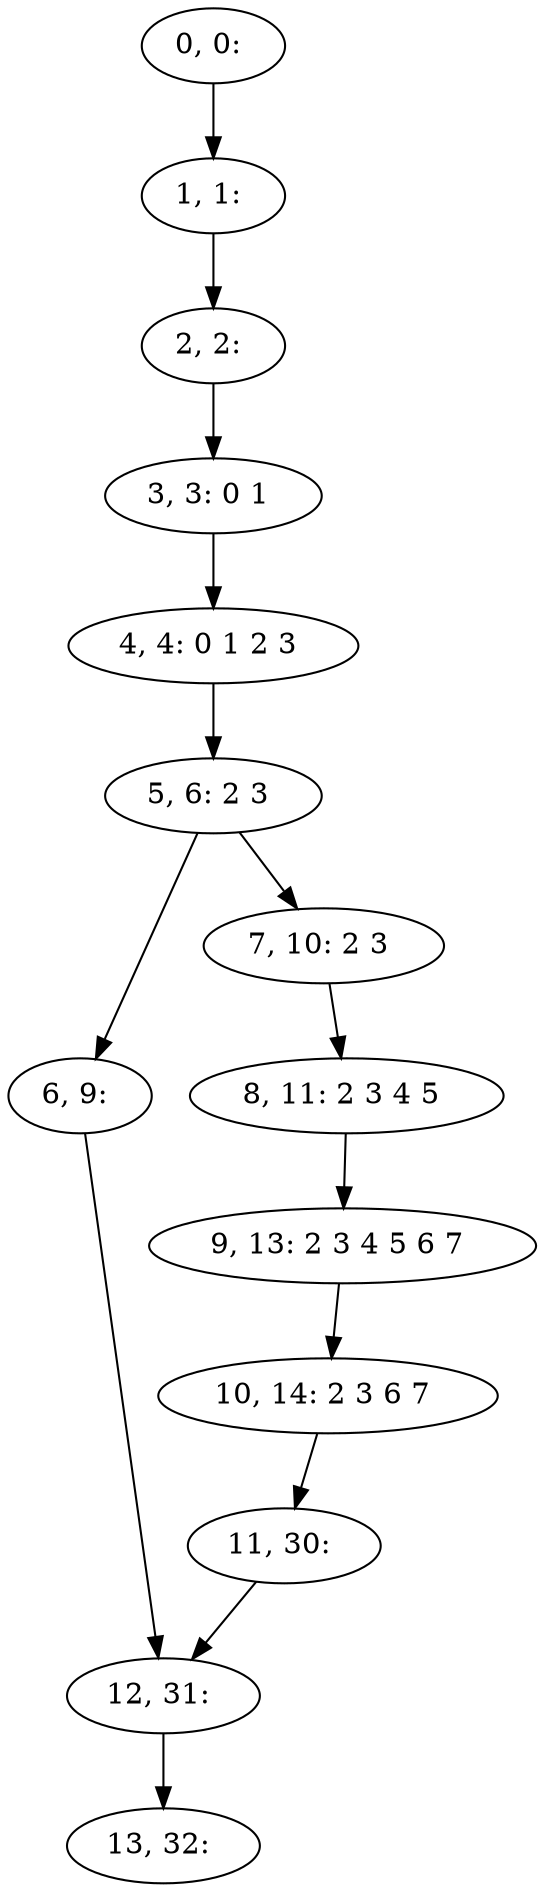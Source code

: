 digraph G {
0[label="0, 0: "];
1[label="1, 1: "];
2[label="2, 2: "];
3[label="3, 3: 0 1 "];
4[label="4, 4: 0 1 2 3 "];
5[label="5, 6: 2 3 "];
6[label="6, 9: "];
7[label="7, 10: 2 3 "];
8[label="8, 11: 2 3 4 5 "];
9[label="9, 13: 2 3 4 5 6 7 "];
10[label="10, 14: 2 3 6 7 "];
11[label="11, 30: "];
12[label="12, 31: "];
13[label="13, 32: "];
0->1 ;
1->2 ;
2->3 ;
3->4 ;
4->5 ;
5->6 ;
5->7 ;
6->12 ;
7->8 ;
8->9 ;
9->10 ;
10->11 ;
11->12 ;
12->13 ;
}
